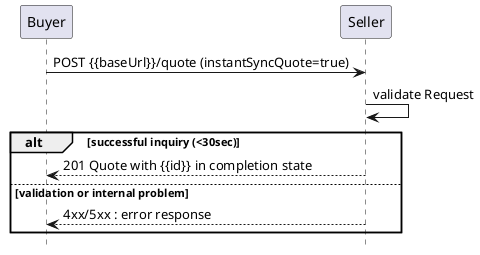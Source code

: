 @startuml

hide footbox

participant Buyer
participant Seller

Buyer -> Seller : POST {{baseUrl}}/quote (instantSyncQuote=true)

Seller -> Seller : validate Request

alt successful inquiry (<30sec)
    Buyer <-- Seller : 201 Quote with {{id}} in completion state
else validation or internal problem
    Buyer <-- Seller: 4xx/5xx : error response
end
@enduml